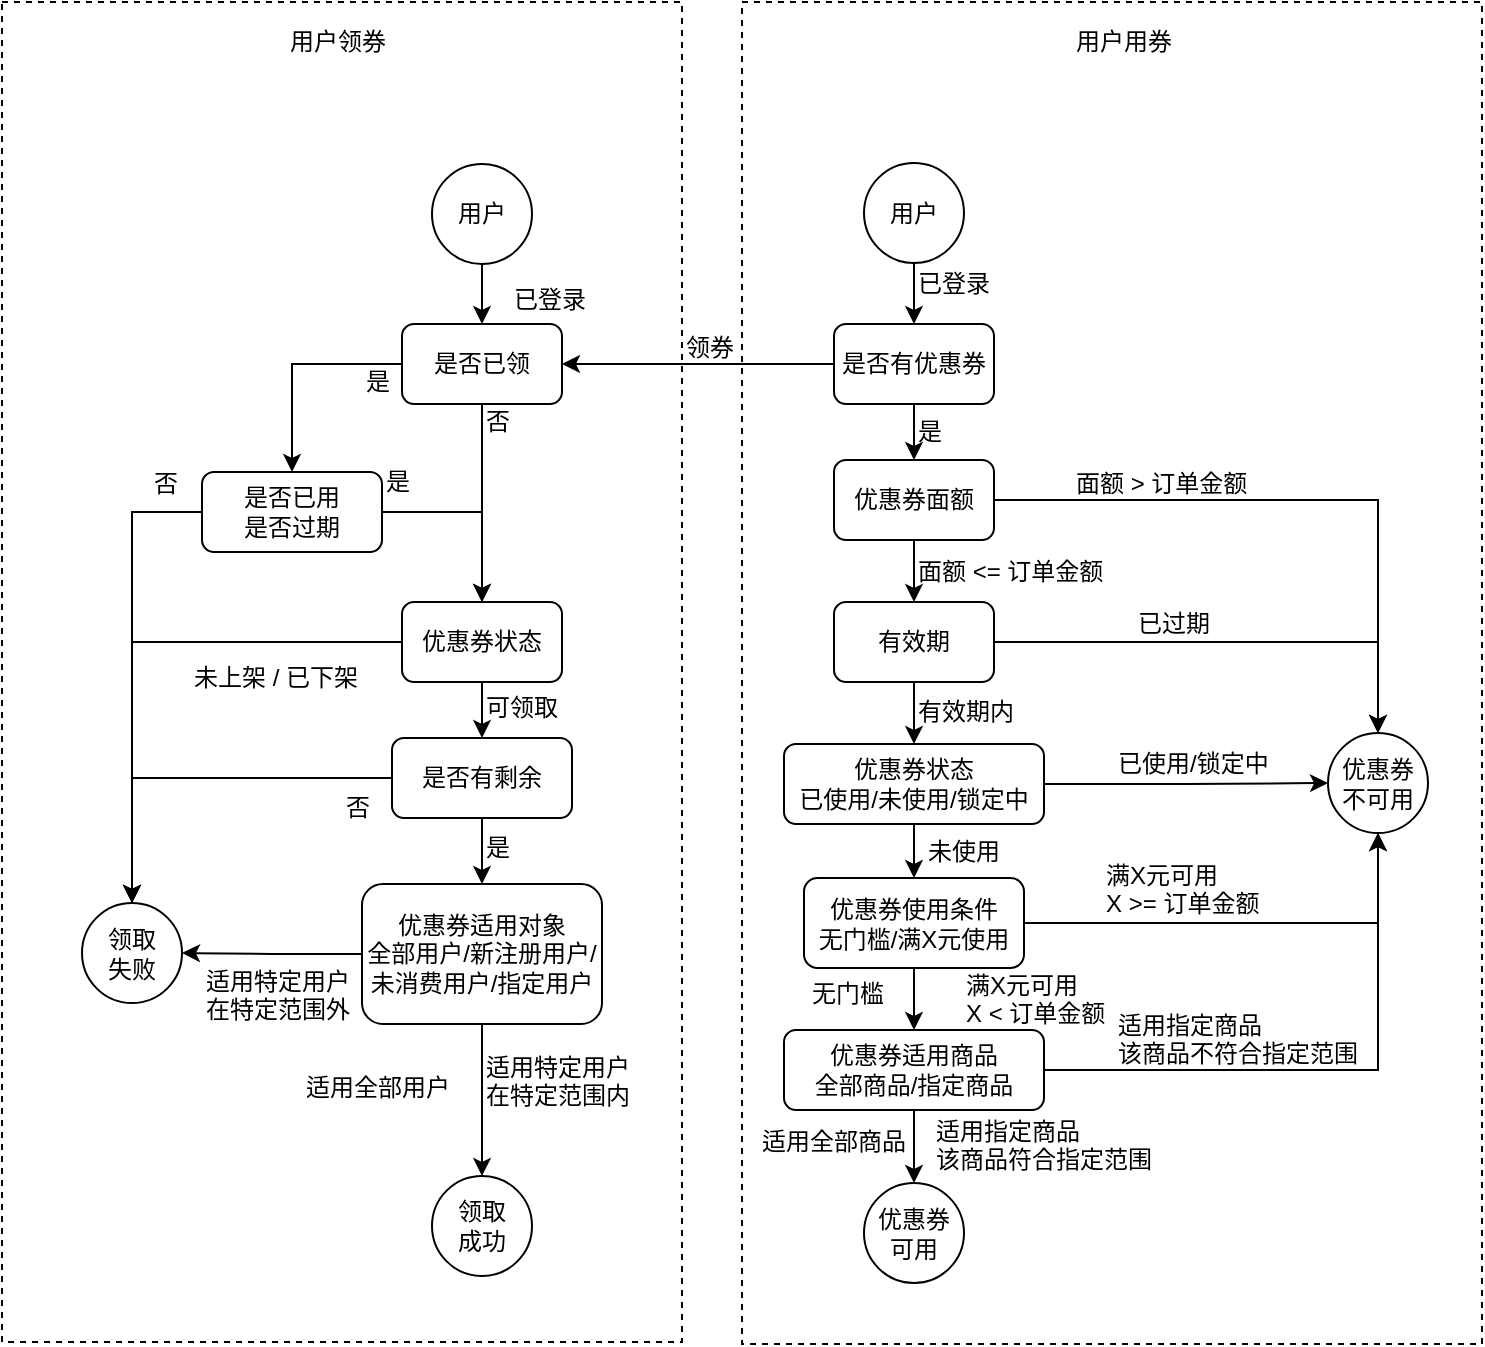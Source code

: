 <mxfile version="10.6.0" type="github"><diagram id="BjPBirdKCBeQg8LeMdaD" name="Page-1"><mxGraphModel dx="840" dy="484" grid="1" gridSize="10" guides="0" tooltips="1" connect="1" arrows="1" fold="1" page="1" pageScale="1" pageWidth="827" pageHeight="1169" background="none" math="0" shadow="0"><root><mxCell id="0"/><mxCell id="1" parent="0"/><mxCell id="9KeIQ0e82TA3PXIVzQfb-13" value="" style="rounded=0;whiteSpace=wrap;html=1;dashed=1;" vertex="1" parent="1"><mxGeometry x="40" y="160" width="340" height="670" as="geometry"/></mxCell><mxCell id="CLUnlTZACkbx3psI95ez-92" value="" style="rounded=0;whiteSpace=wrap;html=1;gradientColor=none;shadow=0;dashed=1;fillColor=none;" parent="1" vertex="1"><mxGeometry x="410" y="160" width="370" height="671" as="geometry"/></mxCell><mxCell id="CLUnlTZACkbx3psI95ez-6" value="" style="edgeStyle=orthogonalEdgeStyle;rounded=0;orthogonalLoop=1;jettySize=auto;html=1;shadow=0;entryX=0.5;entryY=0;entryDx=0;entryDy=0;" parent="1" source="CLUnlTZACkbx3psI95ez-1" edge="1" target="9KeIQ0e82TA3PXIVzQfb-1"><mxGeometry relative="1" as="geometry"><mxPoint x="273" y="320.5" as="targetPoint"/></mxGeometry></mxCell><mxCell id="CLUnlTZACkbx3psI95ez-1" value="用户" style="ellipse;whiteSpace=wrap;html=1;aspect=fixed;shadow=0;" parent="1" vertex="1"><mxGeometry x="255" y="241" width="50" height="50" as="geometry"/></mxCell><mxCell id="CLUnlTZACkbx3psI95ez-7" value="已登录" style="text;html=1;resizable=0;points=[];autosize=1;align=left;verticalAlign=top;spacingTop=-4;shadow=0;" parent="1" vertex="1"><mxGeometry x="294" y="299" width="50" height="20" as="geometry"/></mxCell><mxCell id="CLUnlTZACkbx3psI95ez-18" value="" style="edgeStyle=orthogonalEdgeStyle;rounded=0;orthogonalLoop=1;jettySize=auto;html=1;shadow=0;" parent="1" source="CLUnlTZACkbx3psI95ez-12" target="CLUnlTZACkbx3psI95ez-13" edge="1"><mxGeometry relative="1" as="geometry"/></mxCell><mxCell id="CLUnlTZACkbx3psI95ez-66" style="edgeStyle=orthogonalEdgeStyle;rounded=0;orthogonalLoop=1;jettySize=auto;html=1;exitX=0;exitY=0.5;exitDx=0;exitDy=0;entryX=0.5;entryY=0;entryDx=0;entryDy=0;shadow=0;" parent="1" source="CLUnlTZACkbx3psI95ez-12" target="CLUnlTZACkbx3psI95ez-65" edge="1"><mxGeometry relative="1" as="geometry"/></mxCell><mxCell id="CLUnlTZACkbx3psI95ez-12" value="优惠券状态" style="rounded=1;whiteSpace=wrap;html=1;shadow=0;" parent="1" vertex="1"><mxGeometry x="240" y="460" width="80" height="40" as="geometry"/></mxCell><mxCell id="CLUnlTZACkbx3psI95ez-19" value="" style="edgeStyle=orthogonalEdgeStyle;rounded=0;orthogonalLoop=1;jettySize=auto;html=1;shadow=0;" parent="1" source="CLUnlTZACkbx3psI95ez-13" target="CLUnlTZACkbx3psI95ez-14" edge="1"><mxGeometry relative="1" as="geometry"/></mxCell><mxCell id="CLUnlTZACkbx3psI95ez-67" style="edgeStyle=orthogonalEdgeStyle;rounded=0;orthogonalLoop=1;jettySize=auto;html=1;entryX=0.5;entryY=0;entryDx=0;entryDy=0;shadow=0;" parent="1" source="CLUnlTZACkbx3psI95ez-13" target="CLUnlTZACkbx3psI95ez-65" edge="1"><mxGeometry relative="1" as="geometry"/></mxCell><mxCell id="CLUnlTZACkbx3psI95ez-13" value="是否有剩余" style="rounded=1;whiteSpace=wrap;html=1;gradientColor=none;shadow=0;" parent="1" vertex="1"><mxGeometry x="235" y="528" width="90" height="40" as="geometry"/></mxCell><mxCell id="CLUnlTZACkbx3psI95ez-20" value="" style="edgeStyle=orthogonalEdgeStyle;rounded=0;orthogonalLoop=1;jettySize=auto;html=1;shadow=0;entryX=0.5;entryY=0;entryDx=0;entryDy=0;" parent="1" source="CLUnlTZACkbx3psI95ez-14" target="CLUnlTZACkbx3psI95ez-17" edge="1"><mxGeometry relative="1" as="geometry"><mxPoint x="280" y="759.5" as="targetPoint"/></mxGeometry></mxCell><mxCell id="CLUnlTZACkbx3psI95ez-68" style="edgeStyle=orthogonalEdgeStyle;rounded=0;orthogonalLoop=1;jettySize=auto;html=1;entryX=1;entryY=0.5;entryDx=0;entryDy=0;shadow=0;" parent="1" source="CLUnlTZACkbx3psI95ez-14" target="CLUnlTZACkbx3psI95ez-65" edge="1"><mxGeometry relative="1" as="geometry"/></mxCell><mxCell id="CLUnlTZACkbx3psI95ez-14" value="优惠券适用对象&lt;br&gt;全部用户/新注册用户/未消费用户/指定用户&lt;br&gt;" style="rounded=1;whiteSpace=wrap;html=1;shadow=0;" parent="1" vertex="1"><mxGeometry x="220" y="601" width="120" height="70" as="geometry"/></mxCell><mxCell id="CLUnlTZACkbx3psI95ez-17" value="领取&lt;br&gt;成功" style="ellipse;whiteSpace=wrap;html=1;aspect=fixed;shadow=0;" parent="1" vertex="1"><mxGeometry x="255" y="747" width="50" height="50" as="geometry"/></mxCell><mxCell id="CLUnlTZACkbx3psI95ez-23" value="可领取" style="text;html=1;resizable=0;points=[];autosize=1;align=left;verticalAlign=top;spacingTop=-4;shadow=0;" parent="1" vertex="1"><mxGeometry x="280" y="502.5" width="50" height="20" as="geometry"/></mxCell><mxCell id="CLUnlTZACkbx3psI95ez-24" value="是" style="text;html=1;resizable=0;points=[];autosize=1;align=left;verticalAlign=top;spacingTop=-4;shadow=0;" parent="1" vertex="1"><mxGeometry x="280" y="572.5" width="30" height="20" as="geometry"/></mxCell><mxCell id="CLUnlTZACkbx3psI95ez-25" value="适用特定用户&lt;br&gt;在特定范围内" style="text;html=1;resizable=0;points=[];autosize=1;align=left;verticalAlign=top;spacingTop=-4;shadow=0;" parent="1" vertex="1"><mxGeometry x="280" y="682.5" width="90" height="30" as="geometry"/></mxCell><mxCell id="CLUnlTZACkbx3psI95ez-37" value="" style="edgeStyle=orthogonalEdgeStyle;rounded=0;orthogonalLoop=1;jettySize=auto;html=1;entryX=0.5;entryY=0;entryDx=0;entryDy=0;shadow=0;" parent="1" source="CLUnlTZACkbx3psI95ez-30" target="CLUnlTZACkbx3psI95ez-32" edge="1"><mxGeometry relative="1" as="geometry"><mxPoint x="608" y="306.5" as="targetPoint"/></mxGeometry></mxCell><mxCell id="CLUnlTZACkbx3psI95ez-30" value="用户" style="ellipse;whiteSpace=wrap;html=1;aspect=fixed;shadow=0;" parent="1" vertex="1"><mxGeometry x="471" y="240.5" width="50" height="50" as="geometry"/></mxCell><mxCell id="CLUnlTZACkbx3psI95ez-39" value="" style="edgeStyle=orthogonalEdgeStyle;rounded=0;orthogonalLoop=1;jettySize=auto;html=1;shadow=0;" parent="1" source="CLUnlTZACkbx3psI95ez-32" target="CLUnlTZACkbx3psI95ez-38" edge="1"><mxGeometry relative="1" as="geometry"/></mxCell><mxCell id="CLUnlTZACkbx3psI95ez-75" style="edgeStyle=orthogonalEdgeStyle;rounded=0;orthogonalLoop=1;jettySize=auto;html=1;entryX=1;entryY=0.5;entryDx=0;entryDy=0;shadow=0;" parent="1" source="CLUnlTZACkbx3psI95ez-32" target="9KeIQ0e82TA3PXIVzQfb-1" edge="1"><mxGeometry relative="1" as="geometry"/></mxCell><mxCell id="CLUnlTZACkbx3psI95ez-32" value="是否有优惠券" style="rounded=1;whiteSpace=wrap;html=1;shadow=0;" parent="1" vertex="1"><mxGeometry x="456" y="321" width="80" height="40" as="geometry"/></mxCell><mxCell id="CLUnlTZACkbx3psI95ez-41" value="" style="edgeStyle=orthogonalEdgeStyle;rounded=0;orthogonalLoop=1;jettySize=auto;html=1;shadow=0;" parent="1" source="CLUnlTZACkbx3psI95ez-38" target="CLUnlTZACkbx3psI95ez-40" edge="1"><mxGeometry relative="1" as="geometry"/></mxCell><mxCell id="CLUnlTZACkbx3psI95ez-77" style="edgeStyle=orthogonalEdgeStyle;rounded=0;orthogonalLoop=1;jettySize=auto;html=1;entryX=0.5;entryY=0;entryDx=0;entryDy=0;shadow=0;" parent="1" source="CLUnlTZACkbx3psI95ez-38" target="CLUnlTZACkbx3psI95ez-70" edge="1"><mxGeometry relative="1" as="geometry"/></mxCell><mxCell id="CLUnlTZACkbx3psI95ez-38" value="优惠券面额" style="rounded=1;whiteSpace=wrap;html=1;shadow=0;" parent="1" vertex="1"><mxGeometry x="456" y="389" width="80" height="40" as="geometry"/></mxCell><mxCell id="CLUnlTZACkbx3psI95ez-43" value="" style="edgeStyle=orthogonalEdgeStyle;rounded=0;orthogonalLoop=1;jettySize=auto;html=1;shadow=0;" parent="1" source="CLUnlTZACkbx3psI95ez-40" target="CLUnlTZACkbx3psI95ez-42" edge="1"><mxGeometry relative="1" as="geometry"/></mxCell><mxCell id="CLUnlTZACkbx3psI95ez-79" style="edgeStyle=orthogonalEdgeStyle;rounded=0;orthogonalLoop=1;jettySize=auto;html=1;entryX=0.5;entryY=0;entryDx=0;entryDy=0;shadow=0;" parent="1" source="CLUnlTZACkbx3psI95ez-40" target="CLUnlTZACkbx3psI95ez-70" edge="1"><mxGeometry relative="1" as="geometry"/></mxCell><mxCell id="CLUnlTZACkbx3psI95ez-40" value="有效期" style="rounded=1;whiteSpace=wrap;html=1;shadow=0;" parent="1" vertex="1"><mxGeometry x="456" y="460" width="80" height="40" as="geometry"/></mxCell><mxCell id="CLUnlTZACkbx3psI95ez-45" value="" style="edgeStyle=orthogonalEdgeStyle;rounded=0;orthogonalLoop=1;jettySize=auto;html=1;shadow=0;" parent="1" source="CLUnlTZACkbx3psI95ez-42" target="CLUnlTZACkbx3psI95ez-44" edge="1"><mxGeometry relative="1" as="geometry"/></mxCell><mxCell id="CLUnlTZACkbx3psI95ez-74" style="edgeStyle=orthogonalEdgeStyle;rounded=0;orthogonalLoop=1;jettySize=auto;html=1;entryX=0;entryY=0.5;entryDx=0;entryDy=0;shadow=0;" parent="1" source="CLUnlTZACkbx3psI95ez-42" target="CLUnlTZACkbx3psI95ez-70" edge="1"><mxGeometry relative="1" as="geometry"/></mxCell><mxCell id="CLUnlTZACkbx3psI95ez-42" value="优惠券状态&lt;br&gt;已使用/未使用/锁定中&lt;br&gt;" style="rounded=1;whiteSpace=wrap;html=1;shadow=0;" parent="1" vertex="1"><mxGeometry x="431" y="531" width="130" height="40" as="geometry"/></mxCell><mxCell id="CLUnlTZACkbx3psI95ez-61" style="edgeStyle=orthogonalEdgeStyle;rounded=0;orthogonalLoop=1;jettySize=auto;html=1;exitX=0.5;exitY=1;exitDx=0;exitDy=0;entryX=0.5;entryY=0;entryDx=0;entryDy=0;shadow=0;" parent="1" source="CLUnlTZACkbx3psI95ez-44" target="CLUnlTZACkbx3psI95ez-46" edge="1"><mxGeometry relative="1" as="geometry"/></mxCell><mxCell id="CLUnlTZACkbx3psI95ez-84" style="edgeStyle=orthogonalEdgeStyle;rounded=0;orthogonalLoop=1;jettySize=auto;html=1;entryX=0.5;entryY=1;entryDx=0;entryDy=0;shadow=0;" parent="1" source="CLUnlTZACkbx3psI95ez-44" target="CLUnlTZACkbx3psI95ez-70" edge="1"><mxGeometry relative="1" as="geometry"/></mxCell><mxCell id="CLUnlTZACkbx3psI95ez-44" value="优惠券使用条件&lt;br&gt;无门槛/满X元使用&lt;br&gt;" style="rounded=1;whiteSpace=wrap;html=1;shadow=0;" parent="1" vertex="1"><mxGeometry x="441" y="598" width="110" height="45" as="geometry"/></mxCell><mxCell id="CLUnlTZACkbx3psI95ez-62" style="edgeStyle=orthogonalEdgeStyle;rounded=0;orthogonalLoop=1;jettySize=auto;html=1;exitX=0.5;exitY=1;exitDx=0;exitDy=0;entryX=0.5;entryY=0;entryDx=0;entryDy=0;shadow=0;" parent="1" source="CLUnlTZACkbx3psI95ez-46" target="CLUnlTZACkbx3psI95ez-48" edge="1"><mxGeometry relative="1" as="geometry"/></mxCell><mxCell id="CLUnlTZACkbx3psI95ez-86" style="edgeStyle=orthogonalEdgeStyle;rounded=0;orthogonalLoop=1;jettySize=auto;html=1;entryX=0.5;entryY=1;entryDx=0;entryDy=0;shadow=0;" parent="1" source="CLUnlTZACkbx3psI95ez-46" target="CLUnlTZACkbx3psI95ez-70" edge="1"><mxGeometry relative="1" as="geometry"/></mxCell><mxCell id="CLUnlTZACkbx3psI95ez-46" value="优惠券适用商品&lt;br&gt;全部商品/指定商品&lt;br&gt;" style="rounded=1;whiteSpace=wrap;html=1;shadow=0;" parent="1" vertex="1"><mxGeometry x="431" y="674" width="130" height="40" as="geometry"/></mxCell><mxCell id="CLUnlTZACkbx3psI95ez-48" value="优惠券&lt;br&gt;可用&lt;br&gt;" style="ellipse;whiteSpace=wrap;html=1;aspect=fixed;shadow=0;" parent="1" vertex="1"><mxGeometry x="471" y="750.5" width="50" height="50" as="geometry"/></mxCell><mxCell id="CLUnlTZACkbx3psI95ez-50" value="已登录" style="text;html=1;resizable=0;points=[];autosize=1;align=left;verticalAlign=top;spacingTop=-4;shadow=0;" parent="1" vertex="1"><mxGeometry x="496" y="290.5" width="50" height="20" as="geometry"/></mxCell><mxCell id="CLUnlTZACkbx3psI95ez-51" value="是" style="text;html=1;resizable=0;points=[];autosize=1;align=left;verticalAlign=top;spacingTop=-4;shadow=0;" parent="1" vertex="1"><mxGeometry x="496" y="364.5" width="30" height="20" as="geometry"/></mxCell><mxCell id="CLUnlTZACkbx3psI95ez-52" value="面额 &amp;lt;= 订单金额" style="text;html=1;resizable=0;points=[];autosize=1;align=left;verticalAlign=top;spacingTop=-4;shadow=0;" parent="1" vertex="1"><mxGeometry x="496" y="434.5" width="110" height="20" as="geometry"/></mxCell><mxCell id="CLUnlTZACkbx3psI95ez-53" value="有效期内" style="text;html=1;resizable=0;points=[];autosize=1;align=left;verticalAlign=top;spacingTop=-4;shadow=0;" parent="1" vertex="1"><mxGeometry x="496" y="504.5" width="60" height="20" as="geometry"/></mxCell><mxCell id="CLUnlTZACkbx3psI95ez-54" value="未使用" style="text;html=1;resizable=0;points=[];autosize=1;align=left;verticalAlign=top;spacingTop=-4;shadow=0;" parent="1" vertex="1"><mxGeometry x="501" y="574.5" width="50" height="20" as="geometry"/></mxCell><mxCell id="CLUnlTZACkbx3psI95ez-55" value="无门槛" style="text;html=1;resizable=0;points=[];autosize=1;align=left;verticalAlign=top;spacingTop=-4;shadow=0;" parent="1" vertex="1"><mxGeometry x="443" y="645.5" width="50" height="20" as="geometry"/></mxCell><mxCell id="CLUnlTZACkbx3psI95ez-57" value="满X元可用&lt;br&gt;X &amp;lt; 订单金额&lt;br&gt;" style="text;html=1;resizable=0;points=[];autosize=1;align=left;verticalAlign=top;spacingTop=-4;shadow=0;" parent="1" vertex="1"><mxGeometry x="520" y="641.5" width="90" height="30" as="geometry"/></mxCell><mxCell id="CLUnlTZACkbx3psI95ez-59" value="适用全部商品" style="text;html=1;resizable=0;points=[];autosize=1;align=left;verticalAlign=top;spacingTop=-4;shadow=0;" parent="1" vertex="1"><mxGeometry x="418" y="720" width="90" height="20" as="geometry"/></mxCell><mxCell id="CLUnlTZACkbx3psI95ez-65" value="领取&lt;br&gt;失败&lt;br&gt;" style="ellipse;whiteSpace=wrap;html=1;aspect=fixed;shadow=0;" parent="1" vertex="1"><mxGeometry x="80" y="610.5" width="50" height="50" as="geometry"/></mxCell><mxCell id="CLUnlTZACkbx3psI95ez-70" value="优惠券&lt;br&gt;不可用&lt;br&gt;" style="ellipse;whiteSpace=wrap;html=1;aspect=fixed;shadow=0;" parent="1" vertex="1"><mxGeometry x="703" y="525.5" width="50" height="50" as="geometry"/></mxCell><mxCell id="CLUnlTZACkbx3psI95ez-71" value="未上架 / 已下架" style="text;html=1;resizable=0;points=[];autosize=1;align=left;verticalAlign=top;spacingTop=-4;shadow=0;" parent="1" vertex="1"><mxGeometry x="134" y="487.5" width="100" height="20" as="geometry"/></mxCell><mxCell id="CLUnlTZACkbx3psI95ez-72" value="否" style="text;html=1;resizable=0;points=[];autosize=1;align=left;verticalAlign=top;spacingTop=-4;shadow=0;" parent="1" vertex="1"><mxGeometry x="210" y="552.5" width="30" height="20" as="geometry"/></mxCell><mxCell id="CLUnlTZACkbx3psI95ez-73" value="适用特定用户&lt;br&gt;在特定范围外" style="text;html=1;resizable=0;points=[];autosize=1;align=left;verticalAlign=top;spacingTop=-4;shadow=0;" parent="1" vertex="1"><mxGeometry x="140" y="639.5" width="90" height="30" as="geometry"/></mxCell><mxCell id="CLUnlTZACkbx3psI95ez-76" value="领券" style="text;html=1;resizable=0;points=[];autosize=1;align=left;verticalAlign=top;spacingTop=-4;shadow=0;" parent="1" vertex="1"><mxGeometry x="380" y="322.5" width="40" height="20" as="geometry"/></mxCell><mxCell id="CLUnlTZACkbx3psI95ez-78" value="面额 &amp;gt; 订单金额&amp;nbsp;" style="text;html=1;resizable=0;points=[];autosize=1;align=left;verticalAlign=top;spacingTop=-4;shadow=0;" parent="1" vertex="1"><mxGeometry x="575" y="390.5" width="100" height="20" as="geometry"/></mxCell><mxCell id="CLUnlTZACkbx3psI95ez-80" value="已过期" style="text;html=1;resizable=0;points=[];autosize=1;align=left;verticalAlign=top;spacingTop=-4;shadow=0;" parent="1" vertex="1"><mxGeometry x="606" y="460.5" width="50" height="20" as="geometry"/></mxCell><mxCell id="CLUnlTZACkbx3psI95ez-83" value="已使用/锁定中" style="text;html=1;resizable=0;points=[];autosize=1;align=left;verticalAlign=top;spacingTop=-4;shadow=0;" parent="1" vertex="1"><mxGeometry x="596" y="530.5" width="90" height="20" as="geometry"/></mxCell><mxCell id="CLUnlTZACkbx3psI95ez-85" value="满X元可用&lt;br&gt;X &amp;gt;= 订单金额&lt;br&gt;" style="text;html=1;resizable=0;points=[];autosize=1;align=left;verticalAlign=top;spacingTop=-4;shadow=0;" parent="1" vertex="1"><mxGeometry x="590" y="586.5" width="90" height="30" as="geometry"/></mxCell><mxCell id="CLUnlTZACkbx3psI95ez-87" value="适用指定商品&lt;br&gt;该商品不符合指定范围&lt;br&gt;" style="text;html=1;resizable=0;points=[];autosize=1;align=left;verticalAlign=top;spacingTop=-4;shadow=0;" parent="1" vertex="1"><mxGeometry x="596" y="662" width="140" height="30" as="geometry"/></mxCell><mxCell id="CLUnlTZACkbx3psI95ez-88" value="适用全部用户" style="text;html=1;resizable=0;points=[];autosize=1;align=left;verticalAlign=top;spacingTop=-4;shadow=0;" parent="1" vertex="1"><mxGeometry x="190" y="692.5" width="90" height="20" as="geometry"/></mxCell><mxCell id="CLUnlTZACkbx3psI95ez-90" value="适用指定商品&lt;br&gt;该商品符合指定范围&lt;br&gt;" style="text;html=1;resizable=0;points=[];autosize=1;align=left;verticalAlign=top;spacingTop=-4;shadow=0;" parent="1" vertex="1"><mxGeometry x="505" y="714.5" width="120" height="30" as="geometry"/></mxCell><mxCell id="CLUnlTZACkbx3psI95ez-93" value="用户领券" style="text;html=1;resizable=0;points=[];autosize=1;align=left;verticalAlign=top;spacingTop=-4;" parent="1" vertex="1"><mxGeometry x="182" y="170" width="60" height="20" as="geometry"/></mxCell><mxCell id="CLUnlTZACkbx3psI95ez-94" value="用户用券" style="text;html=1;resizable=0;points=[];autosize=1;align=left;verticalAlign=top;spacingTop=-4;" parent="1" vertex="1"><mxGeometry x="575" y="170" width="60" height="20" as="geometry"/></mxCell><mxCell id="9KeIQ0e82TA3PXIVzQfb-2" style="edgeStyle=orthogonalEdgeStyle;rounded=0;orthogonalLoop=1;jettySize=auto;html=1;" edge="1" parent="1" source="9KeIQ0e82TA3PXIVzQfb-1" target="CLUnlTZACkbx3psI95ez-12"><mxGeometry relative="1" as="geometry"/></mxCell><mxCell id="9KeIQ0e82TA3PXIVzQfb-8" style="edgeStyle=orthogonalEdgeStyle;rounded=0;orthogonalLoop=1;jettySize=auto;html=1;entryX=0.5;entryY=0;entryDx=0;entryDy=0;" edge="1" parent="1" source="9KeIQ0e82TA3PXIVzQfb-1" target="9KeIQ0e82TA3PXIVzQfb-4"><mxGeometry relative="1" as="geometry"/></mxCell><mxCell id="9KeIQ0e82TA3PXIVzQfb-1" value="是否已领" style="rounded=1;whiteSpace=wrap;html=1;shadow=0;" vertex="1" parent="1"><mxGeometry x="240" y="321" width="80" height="40" as="geometry"/></mxCell><mxCell id="9KeIQ0e82TA3PXIVzQfb-3" value="否&lt;br&gt;" style="text;html=1;resizable=0;points=[];autosize=1;align=left;verticalAlign=top;spacingTop=-4;" vertex="1" parent="1"><mxGeometry x="280" y="360" width="30" height="20" as="geometry"/></mxCell><mxCell id="9KeIQ0e82TA3PXIVzQfb-6" style="edgeStyle=orthogonalEdgeStyle;rounded=0;orthogonalLoop=1;jettySize=auto;html=1;entryX=0.5;entryY=0;entryDx=0;entryDy=0;" edge="1" parent="1" source="9KeIQ0e82TA3PXIVzQfb-4" target="CLUnlTZACkbx3psI95ez-12"><mxGeometry relative="1" as="geometry"/></mxCell><mxCell id="9KeIQ0e82TA3PXIVzQfb-11" style="edgeStyle=orthogonalEdgeStyle;rounded=0;orthogonalLoop=1;jettySize=auto;html=1;entryX=0.5;entryY=0;entryDx=0;entryDy=0;" edge="1" parent="1" source="9KeIQ0e82TA3PXIVzQfb-4" target="CLUnlTZACkbx3psI95ez-65"><mxGeometry relative="1" as="geometry"/></mxCell><mxCell id="9KeIQ0e82TA3PXIVzQfb-4" value="是否已用&lt;br&gt;是否过期&lt;br&gt;" style="rounded=1;whiteSpace=wrap;html=1;" vertex="1" parent="1"><mxGeometry x="140" y="395" width="90" height="40" as="geometry"/></mxCell><mxCell id="9KeIQ0e82TA3PXIVzQfb-9" value="是" style="text;html=1;resizable=0;points=[];autosize=1;align=left;verticalAlign=top;spacingTop=-4;" vertex="1" parent="1"><mxGeometry x="220" y="340" width="30" height="20" as="geometry"/></mxCell><mxCell id="9KeIQ0e82TA3PXIVzQfb-10" value="是" style="text;html=1;resizable=0;points=[];autosize=1;align=left;verticalAlign=top;spacingTop=-4;" vertex="1" parent="1"><mxGeometry x="230" y="390" width="30" height="20" as="geometry"/></mxCell><mxCell id="9KeIQ0e82TA3PXIVzQfb-12" value="否&lt;br&gt;" style="text;html=1;resizable=0;points=[];autosize=1;align=left;verticalAlign=top;spacingTop=-4;" vertex="1" parent="1"><mxGeometry x="114" y="391" width="30" height="20" as="geometry"/></mxCell></root></mxGraphModel></diagram></mxfile>
